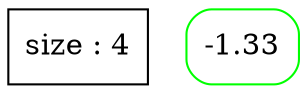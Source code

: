 digraph G {                
  tree [shape=box ; stryle=rounded ; label="size : 4"];                
  edge [color=black];                
  node [shape=record ; style=rounded ; color=green];
14906424 [label="{-1.33}"];
}